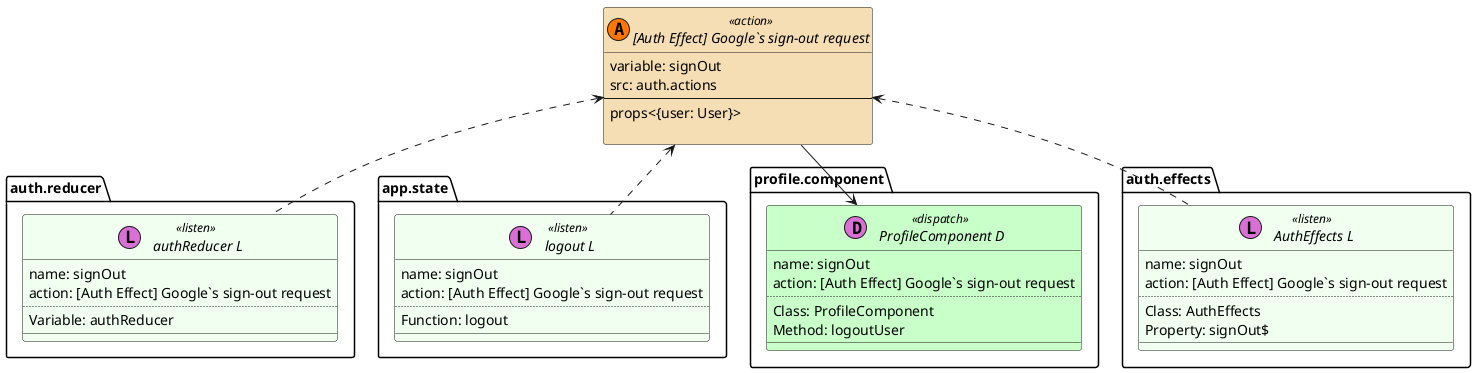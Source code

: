 @startuml [Auth Effect] Google`s sign-out request

set namespaceSeparator ::
skinparam class {
    BackgroundColor<<listen>> HoneyDew
    BackgroundColor<<action>> Wheat
    BackgroundColor<<dispatch>> Technology
}

interface "[Auth Effect] Google`s sign-out request" << (A,#FF7700) action >> {
            variable: signOut
            src: auth.actions
            --
            props<{user: User}>

        }

        
interface "auth.reducer:: authReducer L" << (L,orchid) listen >> {
            name: signOut
            action: [Auth Effect] Google`s sign-out request
            ..
            Variable: authReducer
            __
        }
        "[Auth Effect] Google`s sign-out request" <.down. "auth.reducer:: authReducer L"

interface "app.state:: logout L" << (L,orchid) listen >> {
            name: signOut
            action: [Auth Effect] Google`s sign-out request
            ..
            Function: logout
            __
        }
        "[Auth Effect] Google`s sign-out request" <.down. "app.state:: logout L"

interface "profile.component:: ProfileComponent D" << (D,orchid) dispatch >> {
            name: signOut
            action: [Auth Effect] Google`s sign-out request
            ..
            Class: ProfileComponent
Method: logoutUser
            __
        }
        "[Auth Effect] Google`s sign-out request" -down-> "profile.component:: ProfileComponent D"

interface "auth.effects:: AuthEffects L" << (L,orchid) listen >> {
            name: signOut
            action: [Auth Effect] Google`s sign-out request
            ..
            Class: AuthEffects
Property: signOut$
            __
        }
        "[Auth Effect] Google`s sign-out request" <.down. "auth.effects:: AuthEffects L"
 

@enduml